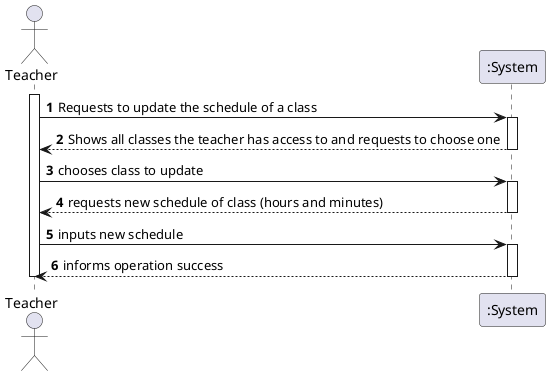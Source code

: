 @startuml

autonumber
actor "Teacher" as teacher

activate teacher

teacher -> ":System" : Requests to update the schedule of a class
activate ":System"

":System" --> teacher : Shows all classes the teacher has access to and requests to choose one
deactivate ":System"
teacher -> ":System" : chooses class to update
activate ":System"
":System" --> teacher : requests new schedule of class (hours and minutes)
deactivate ":System"
teacher -> ":System" : inputs new schedule
activate ":System"
":System" --> teacher : informs operation success
deactivate ":System"
deactivate teacher



@enduml